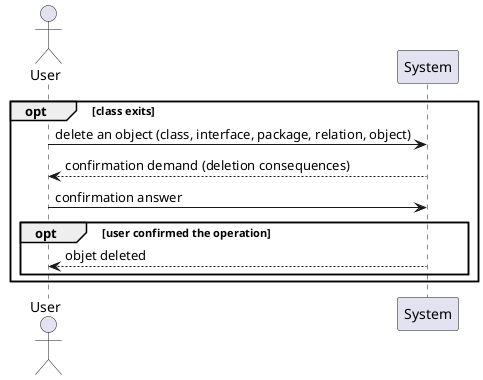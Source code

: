 @startuml
    actor User as U
    participant System as S

    opt class exits
        U -> S: delete an object (class, interface, package, relation, object) 
        S --> U: confirmation demand (deletion consequences)
        U -> S: confirmation answer
        opt user confirmed the operation
            S --> U: objet deleted
        end
    end
@enduml